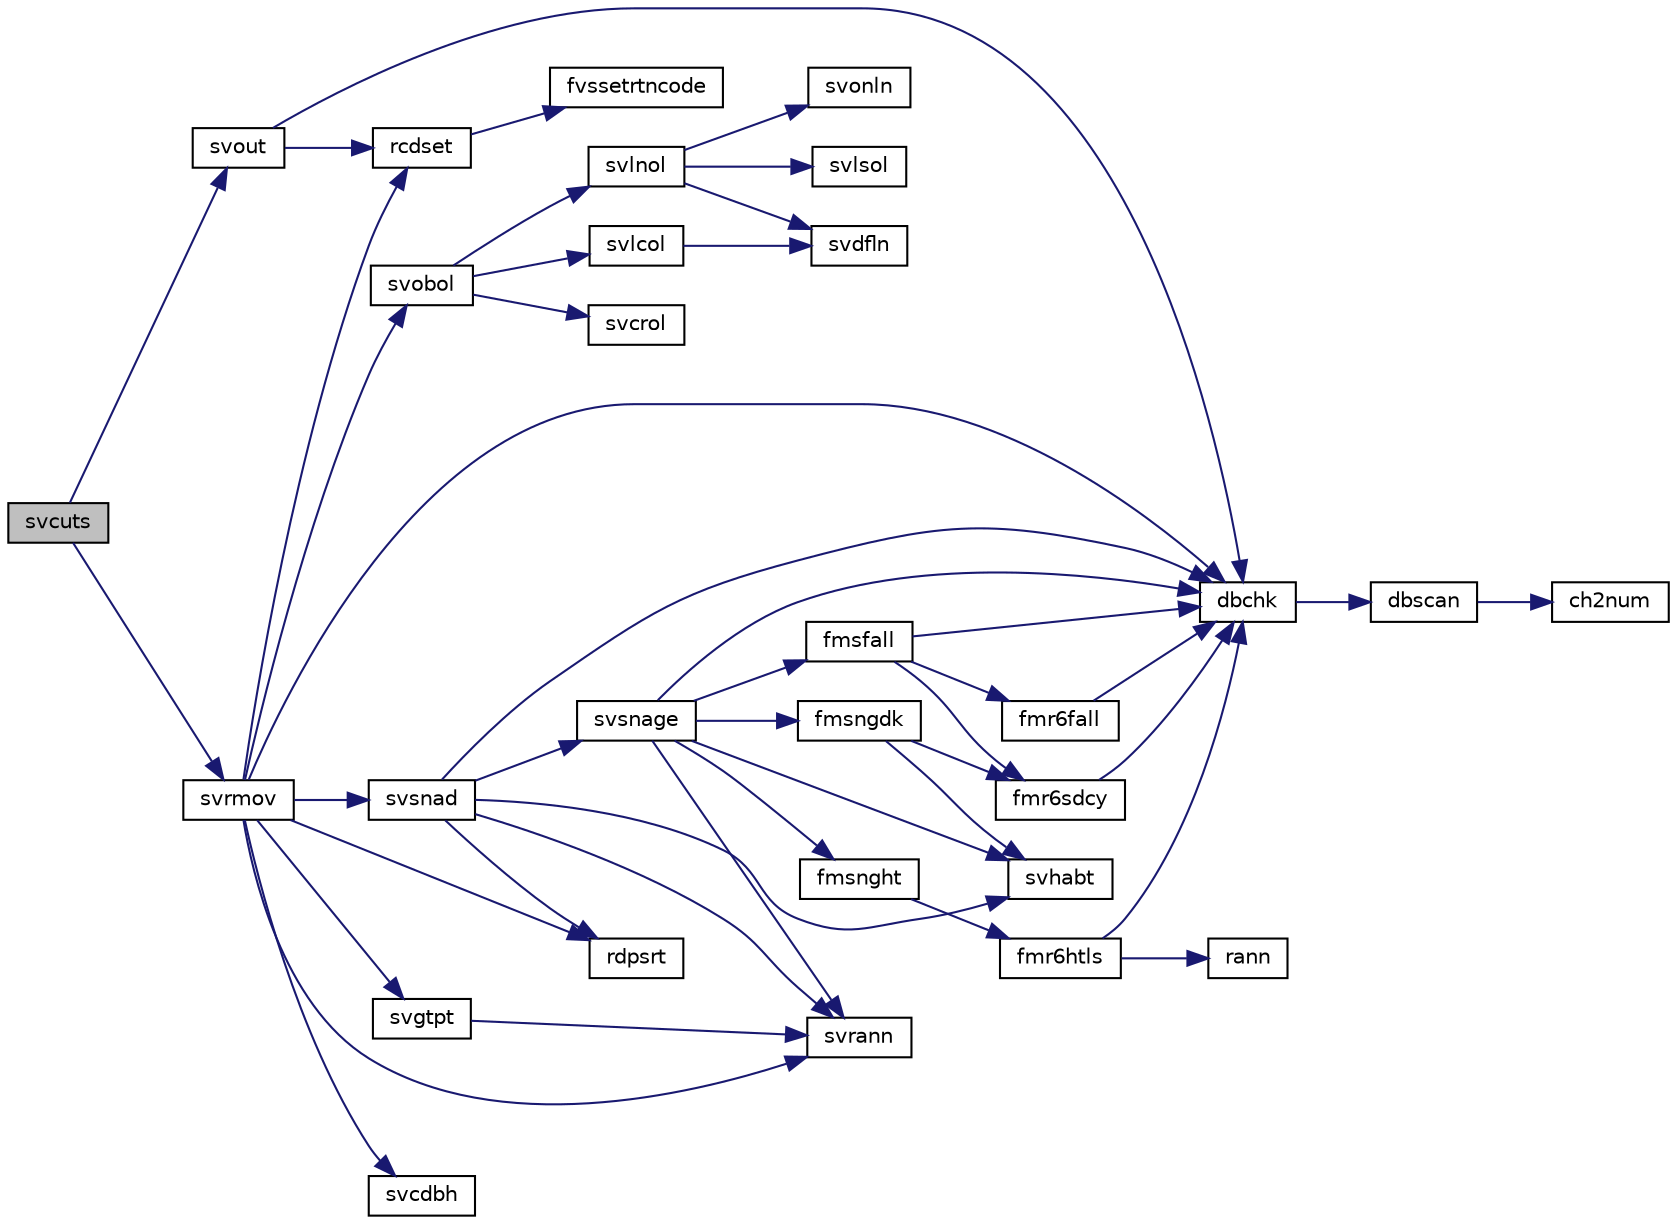 digraph "svcuts"
{
  edge [fontname="Helvetica",fontsize="10",labelfontname="Helvetica",labelfontsize="10"];
  node [fontname="Helvetica",fontsize="10",shape=record];
  rankdir="LR";
  Node1 [label="svcuts",height=0.2,width=0.4,color="black", fillcolor="grey75", style="filled", fontcolor="black"];
  Node1 -> Node2 [color="midnightblue",fontsize="10",style="solid",fontname="Helvetica"];
  Node2 [label="svrmov",height=0.2,width=0.4,color="black", fillcolor="white", style="filled",URL="$svrmov_8f.html#a6f41619669868af921531be2d219a592"];
  Node2 -> Node3 [color="midnightblue",fontsize="10",style="solid",fontname="Helvetica"];
  Node3 [label="dbchk",height=0.2,width=0.4,color="black", fillcolor="white", style="filled",URL="$dbchk_8f.html#a50e82b8d87ebaeb63d8e1abab05bc20b"];
  Node3 -> Node4 [color="midnightblue",fontsize="10",style="solid",fontname="Helvetica"];
  Node4 [label="dbscan",height=0.2,width=0.4,color="black", fillcolor="white", style="filled",URL="$dbscan_8f.html#a18f1eb65a1dbf6141e44b1ac4a10757e"];
  Node4 -> Node5 [color="midnightblue",fontsize="10",style="solid",fontname="Helvetica"];
  Node5 [label="ch2num",height=0.2,width=0.4,color="black", fillcolor="white", style="filled",URL="$ch2num_8f.html#acc5a9987290b4e6c8cfe65bd2cd93540"];
  Node2 -> Node6 [color="midnightblue",fontsize="10",style="solid",fontname="Helvetica"];
  Node6 [label="rdpsrt",height=0.2,width=0.4,color="black", fillcolor="white", style="filled",URL="$rdpsrt_8f.html#a0f0c79b72af19ed56f74ee89ecae6877"];
  Node2 -> Node7 [color="midnightblue",fontsize="10",style="solid",fontname="Helvetica"];
  Node7 [label="svrann",height=0.2,width=0.4,color="black", fillcolor="white", style="filled",URL="$svrann_8f.html#a84ea7405150c775413d950a418dcd559"];
  Node2 -> Node8 [color="midnightblue",fontsize="10",style="solid",fontname="Helvetica"];
  Node8 [label="svgtpt",height=0.2,width=0.4,color="black", fillcolor="white", style="filled",URL="$svgtpt_8f.html#a09787b523956a2164d51d8b5e9266976"];
  Node8 -> Node7 [color="midnightblue",fontsize="10",style="solid",fontname="Helvetica"];
  Node2 -> Node9 [color="midnightblue",fontsize="10",style="solid",fontname="Helvetica"];
  Node9 [label="svobol",height=0.2,width=0.4,color="black", fillcolor="white", style="filled",URL="$svobol_8f.html#a5ae44c1607ef6e70c269f0e0dfa0f835"];
  Node9 -> Node10 [color="midnightblue",fontsize="10",style="solid",fontname="Helvetica"];
  Node10 [label="svcrol",height=0.2,width=0.4,color="black", fillcolor="white", style="filled",URL="$svcrol_8f.html#ae3ea9128c4120ec5ad16f71941792cad"];
  Node9 -> Node11 [color="midnightblue",fontsize="10",style="solid",fontname="Helvetica"];
  Node11 [label="svlcol",height=0.2,width=0.4,color="black", fillcolor="white", style="filled",URL="$svlcol_8f.html#a64cc18cc52b1e39311be0888d9b10250"];
  Node11 -> Node12 [color="midnightblue",fontsize="10",style="solid",fontname="Helvetica"];
  Node12 [label="svdfln",height=0.2,width=0.4,color="black", fillcolor="white", style="filled",URL="$svdfln_8f.html#afe5a00d8f1edd401d395cd16e85baed2"];
  Node9 -> Node13 [color="midnightblue",fontsize="10",style="solid",fontname="Helvetica"];
  Node13 [label="svlnol",height=0.2,width=0.4,color="black", fillcolor="white", style="filled",URL="$svlnol_8f.html#a89a8fda3432eeb871bc3583ec018727f"];
  Node13 -> Node12 [color="midnightblue",fontsize="10",style="solid",fontname="Helvetica"];
  Node13 -> Node14 [color="midnightblue",fontsize="10",style="solid",fontname="Helvetica"];
  Node14 [label="svlsol",height=0.2,width=0.4,color="black", fillcolor="white", style="filled",URL="$svlsol_8f.html#afc46980d39a1b4628422cd9f2a5eee18"];
  Node13 -> Node15 [color="midnightblue",fontsize="10",style="solid",fontname="Helvetica"];
  Node15 [label="svonln",height=0.2,width=0.4,color="black", fillcolor="white", style="filled",URL="$svonln_8f.html#ac66e3f546019f66b6299cd8268455f8d"];
  Node2 -> Node16 [color="midnightblue",fontsize="10",style="solid",fontname="Helvetica"];
  Node16 [label="rcdset",height=0.2,width=0.4,color="black", fillcolor="white", style="filled",URL="$rcdset_8f.html#a1dba8a40ee085d920a3ebb27fcd34a59"];
  Node16 -> Node17 [color="midnightblue",fontsize="10",style="solid",fontname="Helvetica"];
  Node17 [label="fvssetrtncode",height=0.2,width=0.4,color="black", fillcolor="white", style="filled",URL="$cmdline_8f.html#a079170808ee3336a99645e9e57dfe5a9"];
  Node2 -> Node18 [color="midnightblue",fontsize="10",style="solid",fontname="Helvetica"];
  Node18 [label="svsnad",height=0.2,width=0.4,color="black", fillcolor="white", style="filled",URL="$svsnad_8f.html#abb285181a076540265033674415ec506"];
  Node18 -> Node3 [color="midnightblue",fontsize="10",style="solid",fontname="Helvetica"];
  Node18 -> Node7 [color="midnightblue",fontsize="10",style="solid",fontname="Helvetica"];
  Node18 -> Node19 [color="midnightblue",fontsize="10",style="solid",fontname="Helvetica"];
  Node19 [label="svhabt",height=0.2,width=0.4,color="black", fillcolor="white", style="filled",URL="$svhabt_8f.html#a19ff469dd7fab6f8f8f14c5e289d3481"];
  Node18 -> Node6 [color="midnightblue",fontsize="10",style="solid",fontname="Helvetica"];
  Node18 -> Node20 [color="midnightblue",fontsize="10",style="solid",fontname="Helvetica"];
  Node20 [label="svsnage",height=0.2,width=0.4,color="black", fillcolor="white", style="filled",URL="$svsnage_8f.html#a5055ca928a09df8f7b342558d0635ac3"];
  Node20 -> Node3 [color="midnightblue",fontsize="10",style="solid",fontname="Helvetica"];
  Node20 -> Node19 [color="midnightblue",fontsize="10",style="solid",fontname="Helvetica"];
  Node20 -> Node21 [color="midnightblue",fontsize="10",style="solid",fontname="Helvetica"];
  Node21 [label="fmsfall",height=0.2,width=0.4,color="black", fillcolor="white", style="filled",URL="$fmsfall_8f.html#a46e0e41060e4788f9256e784a7fcd09b"];
  Node21 -> Node3 [color="midnightblue",fontsize="10",style="solid",fontname="Helvetica"];
  Node21 -> Node22 [color="midnightblue",fontsize="10",style="solid",fontname="Helvetica"];
  Node22 [label="fmr6sdcy",height=0.2,width=0.4,color="black", fillcolor="white", style="filled",URL="$fmr6sdcy_8f.html#ab1e8e795c53f4663eecbc65bc1a54262"];
  Node22 -> Node3 [color="midnightblue",fontsize="10",style="solid",fontname="Helvetica"];
  Node21 -> Node23 [color="midnightblue",fontsize="10",style="solid",fontname="Helvetica"];
  Node23 [label="fmr6fall",height=0.2,width=0.4,color="black", fillcolor="white", style="filled",URL="$fmr6fall_8f.html#ad54605282d9f73991ceafafc7162cf31"];
  Node23 -> Node3 [color="midnightblue",fontsize="10",style="solid",fontname="Helvetica"];
  Node20 -> Node7 [color="midnightblue",fontsize="10",style="solid",fontname="Helvetica"];
  Node20 -> Node24 [color="midnightblue",fontsize="10",style="solid",fontname="Helvetica"];
  Node24 [label="fmsnght",height=0.2,width=0.4,color="black", fillcolor="white", style="filled",URL="$fmsnght_8f.html#a91c3680a1dd291ca1107143f42385f68"];
  Node24 -> Node25 [color="midnightblue",fontsize="10",style="solid",fontname="Helvetica"];
  Node25 [label="fmr6htls",height=0.2,width=0.4,color="black", fillcolor="white", style="filled",URL="$fmr6htls_8f.html#abbdc38aba9f52f92a304ceda2bf9c4f1"];
  Node25 -> Node3 [color="midnightblue",fontsize="10",style="solid",fontname="Helvetica"];
  Node25 -> Node26 [color="midnightblue",fontsize="10",style="solid",fontname="Helvetica"];
  Node26 [label="rann",height=0.2,width=0.4,color="black", fillcolor="white", style="filled",URL="$rann_8f.html#adcf580f559b80223c24308901aeda3c0"];
  Node20 -> Node27 [color="midnightblue",fontsize="10",style="solid",fontname="Helvetica"];
  Node27 [label="fmsngdk",height=0.2,width=0.4,color="black", fillcolor="white", style="filled",URL="$fmsngdk_8f.html#a8458559bf9d983e9a1b59506f1a34dcc"];
  Node27 -> Node19 [color="midnightblue",fontsize="10",style="solid",fontname="Helvetica"];
  Node27 -> Node22 [color="midnightblue",fontsize="10",style="solid",fontname="Helvetica"];
  Node2 -> Node28 [color="midnightblue",fontsize="10",style="solid",fontname="Helvetica"];
  Node28 [label="svcdbh",height=0.2,width=0.4,color="black", fillcolor="white", style="filled",URL="$svcdbh_8f.html#a2fff5f7ca59c58c1b26fd12130491728"];
  Node1 -> Node29 [color="midnightblue",fontsize="10",style="solid",fontname="Helvetica"];
  Node29 [label="svout",height=0.2,width=0.4,color="black", fillcolor="white", style="filled",URL="$svout_8f.html#a8c5f64a04396e1839a97dd3c049fceb3"];
  Node29 -> Node3 [color="midnightblue",fontsize="10",style="solid",fontname="Helvetica"];
  Node29 -> Node16 [color="midnightblue",fontsize="10",style="solid",fontname="Helvetica"];
}
